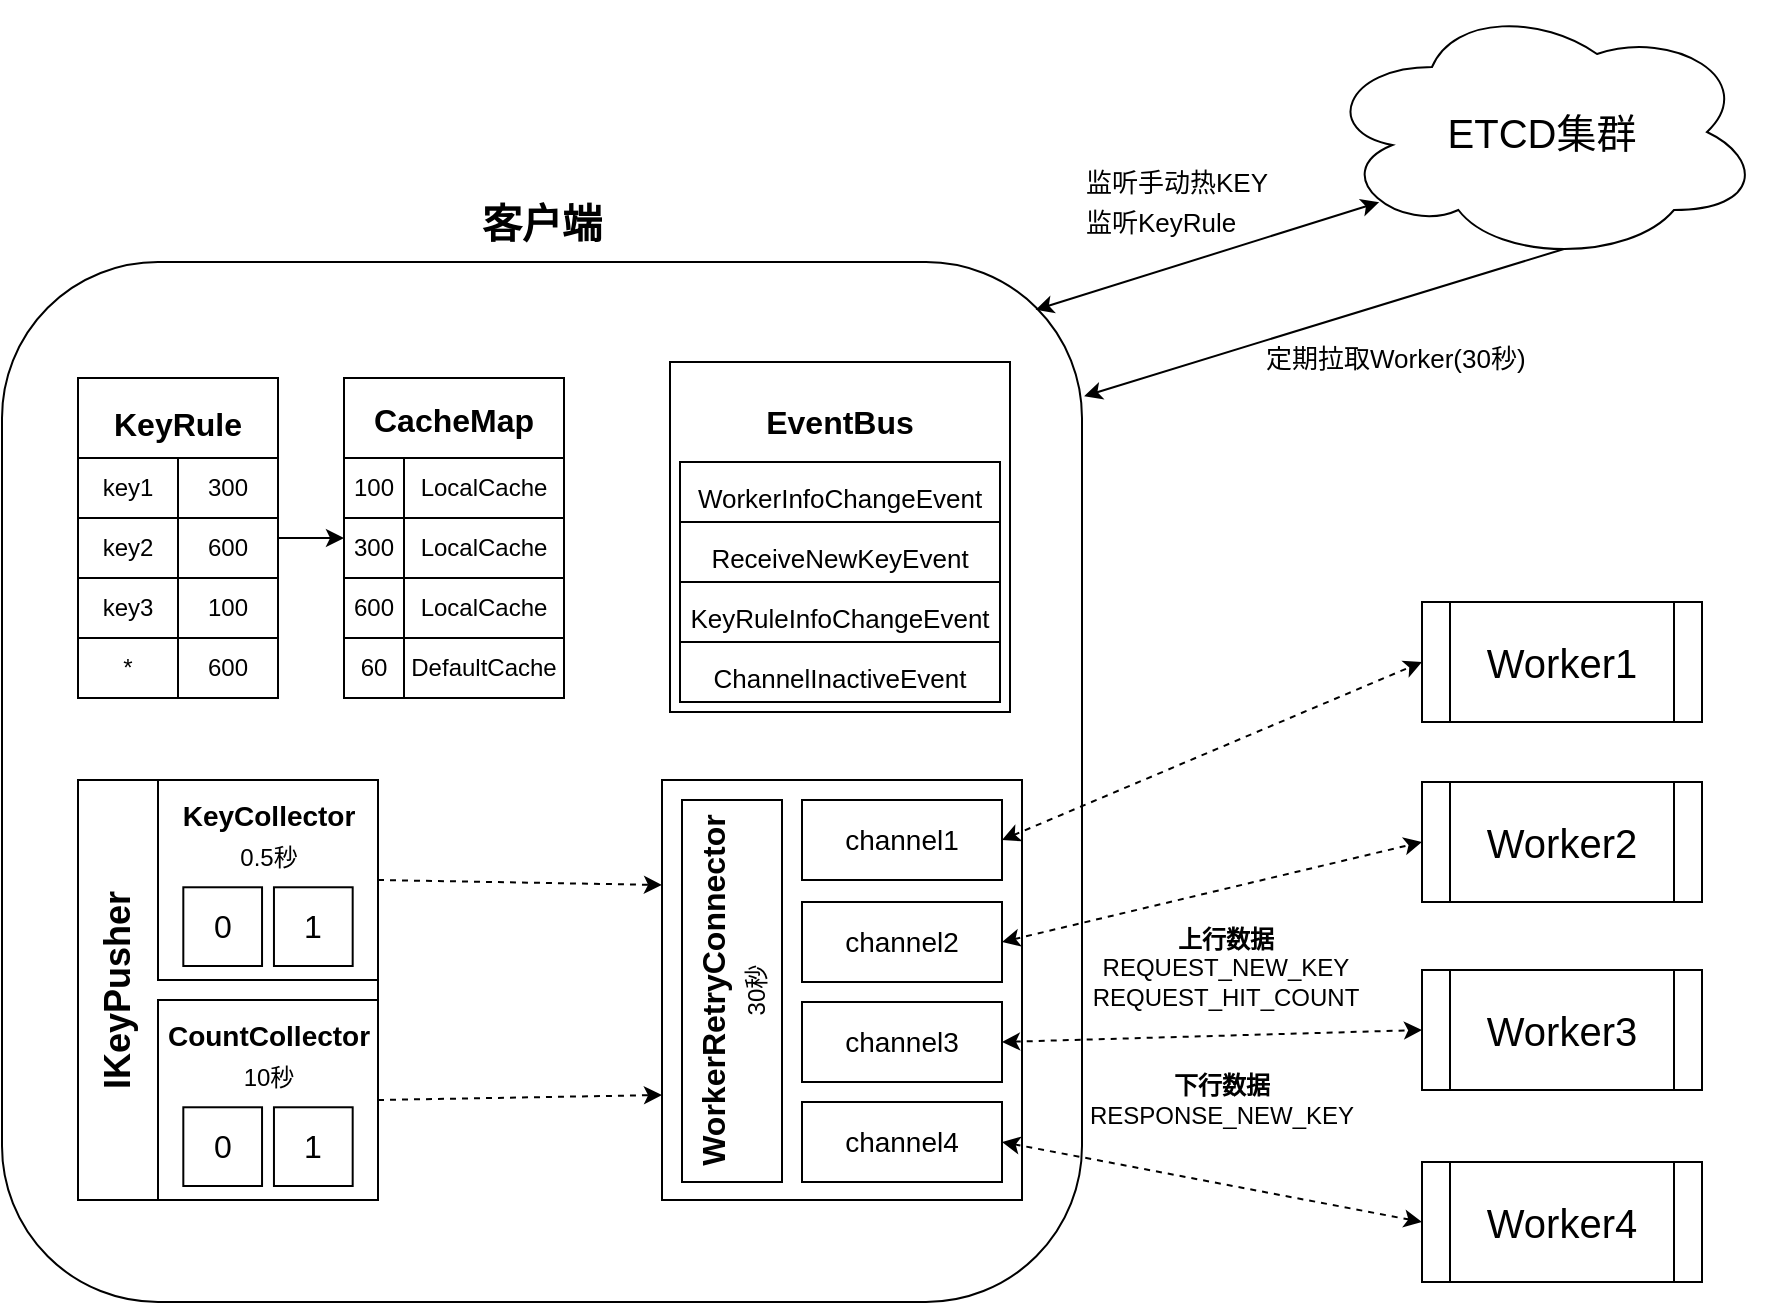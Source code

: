 <mxfile>
    <diagram id="_C3jwkIyfLwxxE6YbAVJ" name="Page-1">
        <mxGraphModel dx="898" dy="555" grid="1" gridSize="10" guides="1" tooltips="1" connect="1" arrows="1" fold="1" page="1" pageScale="1" pageWidth="850" pageHeight="1100" math="0" shadow="0">
            <root>
                <mxCell id="0"/>
                <mxCell id="1" parent="0"/>
                <mxCell id="29" value="" style="rounded=1;whiteSpace=wrap;html=1;fontSize=20;" parent="1" vertex="1">
                    <mxGeometry x="250" y="160" width="540" height="520" as="geometry"/>
                </mxCell>
                <mxCell id="22" value="Worker1" style="shape=process;whiteSpace=wrap;html=1;backgroundOutline=1;fontSize=20;" parent="1" vertex="1">
                    <mxGeometry x="960" y="330" width="140" height="60" as="geometry"/>
                </mxCell>
                <mxCell id="23" value="ETCD集群" style="ellipse;shape=cloud;whiteSpace=wrap;html=1;fontSize=20;" parent="1" vertex="1">
                    <mxGeometry x="910" y="30" width="220" height="130" as="geometry"/>
                </mxCell>
                <mxCell id="24" value="Worker2" style="shape=process;whiteSpace=wrap;html=1;backgroundOutline=1;fontSize=20;" parent="1" vertex="1">
                    <mxGeometry x="960" y="420" width="140" height="60" as="geometry"/>
                </mxCell>
                <mxCell id="25" value="Worker4" style="shape=process;whiteSpace=wrap;html=1;backgroundOutline=1;fontSize=20;" parent="1" vertex="1">
                    <mxGeometry x="960" y="610" width="140" height="60" as="geometry"/>
                </mxCell>
                <mxCell id="26" value="Worker3" style="shape=process;whiteSpace=wrap;html=1;backgroundOutline=1;fontSize=20;" parent="1" vertex="1">
                    <mxGeometry x="960" y="514" width="140" height="60" as="geometry"/>
                </mxCell>
                <mxCell id="31" value="" style="endArrow=classic;startArrow=classic;html=1;fontSize=20;entryX=0.13;entryY=0.77;entryDx=0;entryDy=0;entryPerimeter=0;exitX=0.957;exitY=0.046;exitDx=0;exitDy=0;exitPerimeter=0;" parent="1" source="29" target="23" edge="1">
                    <mxGeometry width="50" height="50" relative="1" as="geometry">
                        <mxPoint x="760" y="186" as="sourcePoint"/>
                        <mxPoint x="850" y="50" as="targetPoint"/>
                    </mxGeometry>
                </mxCell>
                <mxCell id="32" value="监听手动热KEY" style="text;html=1;strokeColor=none;fillColor=none;align=left;verticalAlign=middle;whiteSpace=wrap;rounded=0;fontSize=13;" parent="1" vertex="1">
                    <mxGeometry x="790" y="110" width="120" height="20" as="geometry"/>
                </mxCell>
                <mxCell id="33" value="监听KeyRule" style="text;html=1;strokeColor=none;fillColor=none;align=left;verticalAlign=middle;whiteSpace=wrap;rounded=0;fontSize=13;" parent="1" vertex="1">
                    <mxGeometry x="790" y="130" width="120" height="20" as="geometry"/>
                </mxCell>
                <mxCell id="34" value="" style="endArrow=classic;html=1;fontSize=13;entryX=1.002;entryY=0.129;entryDx=0;entryDy=0;entryPerimeter=0;exitX=0.55;exitY=0.95;exitDx=0;exitDy=0;exitPerimeter=0;" parent="1" source="23" target="29" edge="1">
                    <mxGeometry width="50" height="50" relative="1" as="geometry">
                        <mxPoint x="580" y="160" as="sourcePoint"/>
                        <mxPoint x="630" y="110" as="targetPoint"/>
                    </mxGeometry>
                </mxCell>
                <mxCell id="35" value="定期拉取Worker(30秒)" style="text;html=1;strokeColor=none;fillColor=none;align=left;verticalAlign=middle;whiteSpace=wrap;rounded=0;fontSize=13;" parent="1" vertex="1">
                    <mxGeometry x="880" y="198" width="160" height="20" as="geometry"/>
                </mxCell>
                <mxCell id="44" value="" style="group" parent="1" vertex="1" connectable="0">
                    <mxGeometry x="584" y="210" width="170" height="175" as="geometry"/>
                </mxCell>
                <mxCell id="36" value="" style="rounded=0;whiteSpace=wrap;html=1;fontSize=13;align=left;" parent="44" vertex="1">
                    <mxGeometry width="170" height="175" as="geometry"/>
                </mxCell>
                <mxCell id="39" value="EventBus" style="text;html=1;strokeColor=none;fillColor=none;align=center;verticalAlign=middle;whiteSpace=wrap;rounded=0;fontSize=16;fontStyle=1" parent="44" vertex="1">
                    <mxGeometry x="25" y="15" width="120" height="30" as="geometry"/>
                </mxCell>
                <mxCell id="40" value="&lt;span style=&quot;font-size: 13px&quot;&gt;WorkerInfoChangeEvent&lt;/span&gt;" style="rounded=0;whiteSpace=wrap;html=1;fontSize=20;align=center;" parent="44" vertex="1">
                    <mxGeometry x="5" y="50" width="160" height="30" as="geometry"/>
                </mxCell>
                <mxCell id="41" value="&lt;span style=&quot;font-size: 13px&quot;&gt;ReceiveNewKeyEvent&lt;/span&gt;" style="rounded=0;whiteSpace=wrap;html=1;fontSize=20;align=center;" parent="44" vertex="1">
                    <mxGeometry x="5" y="80" width="160" height="30" as="geometry"/>
                </mxCell>
                <mxCell id="42" value="&lt;span style=&quot;font-size: 13px&quot;&gt;KeyRuleInfoChangeEvent&lt;/span&gt;" style="rounded=0;whiteSpace=wrap;html=1;fontSize=20;align=center;" parent="44" vertex="1">
                    <mxGeometry x="5" y="110" width="160" height="30" as="geometry"/>
                </mxCell>
                <mxCell id="43" value="&lt;span style=&quot;font-size: 13px&quot;&gt;ChannelInactiveEvent&lt;/span&gt;" style="rounded=0;whiteSpace=wrap;html=1;fontSize=20;align=center;" parent="44" vertex="1">
                    <mxGeometry x="5" y="140" width="160" height="30" as="geometry"/>
                </mxCell>
                <mxCell id="45" value="" style="group" parent="1" vertex="1" connectable="0">
                    <mxGeometry x="389" y="185" width="180" height="175" as="geometry"/>
                </mxCell>
                <mxCell id="12" value="" style="rounded=0;whiteSpace=wrap;html=1;fontSize=16;" parent="45" vertex="1">
                    <mxGeometry x="32" y="33" width="110" height="160" as="geometry"/>
                </mxCell>
                <mxCell id="13" value="100" style="rounded=0;whiteSpace=wrap;html=1;fontSize=12;" parent="45" vertex="1">
                    <mxGeometry x="32" y="73" width="30" height="30" as="geometry"/>
                </mxCell>
                <mxCell id="14" value="LocalCache" style="rounded=0;whiteSpace=wrap;html=1;fontSize=12;" parent="45" vertex="1">
                    <mxGeometry x="62" y="73" width="80" height="30" as="geometry"/>
                </mxCell>
                <mxCell id="15" value="300" style="rounded=0;whiteSpace=wrap;html=1;fontSize=12;" parent="45" vertex="1">
                    <mxGeometry x="32" y="103" width="30" height="30" as="geometry"/>
                </mxCell>
                <mxCell id="16" value="LocalCache" style="rounded=0;whiteSpace=wrap;html=1;fontSize=12;" parent="45" vertex="1">
                    <mxGeometry x="62" y="103" width="80" height="30" as="geometry"/>
                </mxCell>
                <mxCell id="17" value="600" style="rounded=0;whiteSpace=wrap;html=1;fontSize=12;" parent="45" vertex="1">
                    <mxGeometry x="32" y="133" width="30" height="30" as="geometry"/>
                </mxCell>
                <mxCell id="18" value="LocalCache" style="rounded=0;whiteSpace=wrap;html=1;fontSize=12;" parent="45" vertex="1">
                    <mxGeometry x="62" y="133" width="80" height="30" as="geometry"/>
                </mxCell>
                <mxCell id="19" value="60" style="rounded=0;whiteSpace=wrap;html=1;fontSize=12;" parent="45" vertex="1">
                    <mxGeometry x="32" y="163" width="30" height="30" as="geometry"/>
                </mxCell>
                <mxCell id="20" value="DefaultCache" style="rounded=0;whiteSpace=wrap;html=1;fontSize=12;" parent="45" vertex="1">
                    <mxGeometry x="62" y="163" width="80" height="30" as="geometry"/>
                </mxCell>
                <mxCell id="21" value="CacheMap" style="text;html=1;strokeColor=none;fillColor=none;align=center;verticalAlign=middle;whiteSpace=wrap;rounded=0;fontSize=16;fontStyle=1" parent="45" vertex="1">
                    <mxGeometry x="67" y="44" width="40" height="20" as="geometry"/>
                </mxCell>
                <mxCell id="46" value="" style="group" parent="1" vertex="1" connectable="0">
                    <mxGeometry x="288" y="198" width="140" height="180" as="geometry"/>
                </mxCell>
                <mxCell id="10" value="" style="rounded=0;whiteSpace=wrap;html=1;fontSize=16;" parent="46" vertex="1">
                    <mxGeometry y="20" width="100" height="160" as="geometry"/>
                </mxCell>
                <mxCell id="2" value="key1" style="rounded=0;whiteSpace=wrap;html=1;fontSize=12;" parent="46" vertex="1">
                    <mxGeometry y="60" width="50" height="30" as="geometry"/>
                </mxCell>
                <mxCell id="3" value="300" style="rounded=0;whiteSpace=wrap;html=1;fontSize=12;" parent="46" vertex="1">
                    <mxGeometry x="50" y="60" width="50" height="30" as="geometry"/>
                </mxCell>
                <mxCell id="4" value="key2" style="rounded=0;whiteSpace=wrap;html=1;fontSize=12;" parent="46" vertex="1">
                    <mxGeometry y="90" width="50" height="30" as="geometry"/>
                </mxCell>
                <mxCell id="5" value="600" style="rounded=0;whiteSpace=wrap;html=1;fontSize=12;" parent="46" vertex="1">
                    <mxGeometry x="50" y="90" width="50" height="30" as="geometry"/>
                </mxCell>
                <mxCell id="6" value="key3" style="rounded=0;whiteSpace=wrap;html=1;fontSize=12;" parent="46" vertex="1">
                    <mxGeometry y="120" width="50" height="30" as="geometry"/>
                </mxCell>
                <mxCell id="7" value="100" style="rounded=0;whiteSpace=wrap;html=1;fontSize=12;" parent="46" vertex="1">
                    <mxGeometry x="50" y="120" width="50" height="30" as="geometry"/>
                </mxCell>
                <mxCell id="8" value="*" style="rounded=0;whiteSpace=wrap;html=1;fontSize=12;" parent="46" vertex="1">
                    <mxGeometry y="150" width="50" height="30" as="geometry"/>
                </mxCell>
                <mxCell id="9" value="600" style="rounded=0;whiteSpace=wrap;html=1;fontSize=12;" parent="46" vertex="1">
                    <mxGeometry x="50" y="150" width="50" height="30" as="geometry"/>
                </mxCell>
                <mxCell id="11" value="KeyRule" style="text;html=1;strokeColor=none;fillColor=none;align=center;verticalAlign=middle;whiteSpace=wrap;rounded=0;fontSize=16;fontStyle=1" parent="46" vertex="1">
                    <mxGeometry x="30" y="33" width="40" height="20" as="geometry"/>
                </mxCell>
                <mxCell id="86" value="" style="group" parent="1" vertex="1" connectable="0">
                    <mxGeometry x="580" y="419" width="180" height="210" as="geometry"/>
                </mxCell>
                <mxCell id="81" value="" style="rounded=0;whiteSpace=wrap;html=1;fontSize=14;align=center;" parent="86" vertex="1">
                    <mxGeometry width="180" height="210" as="geometry"/>
                </mxCell>
                <mxCell id="82" value="channel1" style="rounded=0;whiteSpace=wrap;html=1;fontSize=14;align=center;" parent="86" vertex="1">
                    <mxGeometry x="70" y="10" width="100" height="40" as="geometry"/>
                </mxCell>
                <mxCell id="83" value="channel2" style="rounded=0;whiteSpace=wrap;html=1;fontSize=14;align=center;" parent="86" vertex="1">
                    <mxGeometry x="70" y="61" width="100" height="40" as="geometry"/>
                </mxCell>
                <mxCell id="73" value="WorkerRetryConnector&lt;br style=&quot;font-size: 16px&quot;&gt;&lt;span style=&quot;font-weight: normal&quot;&gt;&lt;font style=&quot;font-size: 12px&quot;&gt;30秒&lt;/font&gt;&lt;/span&gt;" style="rounded=0;whiteSpace=wrap;html=1;fontSize=16;align=center;horizontal=0;fontStyle=1" parent="86" vertex="1">
                    <mxGeometry x="10" y="10" width="50" height="191" as="geometry"/>
                </mxCell>
                <mxCell id="84" value="channel3" style="rounded=0;whiteSpace=wrap;html=1;fontSize=14;align=center;" parent="86" vertex="1">
                    <mxGeometry x="70" y="111" width="100" height="40" as="geometry"/>
                </mxCell>
                <mxCell id="85" value="channel4" style="rounded=0;whiteSpace=wrap;html=1;fontSize=14;align=center;" parent="86" vertex="1">
                    <mxGeometry x="70" y="161" width="100" height="40" as="geometry"/>
                </mxCell>
                <mxCell id="87" value="" style="endArrow=classic;html=1;dashed=1;fontSize=14;exitX=1;exitY=0.5;exitDx=0;exitDy=0;entryX=0;entryY=0.25;entryDx=0;entryDy=0;" parent="1" source="93" target="81" edge="1">
                    <mxGeometry width="50" height="50" relative="1" as="geometry">
                        <mxPoint x="520" y="821" as="sourcePoint"/>
                        <mxPoint x="630" y="430" as="targetPoint"/>
                    </mxGeometry>
                </mxCell>
                <mxCell id="88" value="" style="endArrow=classic;html=1;dashed=1;fontSize=14;exitX=1;exitY=0.5;exitDx=0;exitDy=0;entryX=0;entryY=0.75;entryDx=0;entryDy=0;" parent="1" source="104" target="81" edge="1">
                    <mxGeometry width="50" height="50" relative="1" as="geometry">
                        <mxPoint x="520" y="951" as="sourcePoint"/>
                        <mxPoint x="630" y="430" as="targetPoint"/>
                    </mxGeometry>
                </mxCell>
                <mxCell id="61" value="" style="endArrow=classic;html=1;fontSize=16;entryX=0;entryY=0.5;entryDx=0;entryDy=0;dashed=1;exitX=1;exitY=0.5;exitDx=0;exitDy=0;startArrow=classic;startFill=1;" parent="1" source="82" target="22" edge="1">
                    <mxGeometry width="50" height="50" relative="1" as="geometry">
                        <mxPoint x="810" y="410" as="sourcePoint"/>
                        <mxPoint x="830" y="480" as="targetPoint"/>
                    </mxGeometry>
                </mxCell>
                <mxCell id="62" value="" style="endArrow=classic;html=1;fontSize=16;entryX=0;entryY=0.5;entryDx=0;entryDy=0;dashed=1;exitX=1;exitY=0.5;exitDx=0;exitDy=0;startArrow=classic;startFill=1;" parent="1" source="83" target="24" edge="1">
                    <mxGeometry width="50" height="50" relative="1" as="geometry">
                        <mxPoint x="820" y="470" as="sourcePoint"/>
                        <mxPoint x="970" y="370" as="targetPoint"/>
                    </mxGeometry>
                </mxCell>
                <mxCell id="63" value="" style="endArrow=classic;html=1;fontSize=16;entryX=0;entryY=0.5;entryDx=0;entryDy=0;dashed=1;exitX=1;exitY=0.5;exitDx=0;exitDy=0;startArrow=classic;startFill=1;" parent="1" source="84" target="26" edge="1">
                    <mxGeometry width="50" height="50" relative="1" as="geometry">
                        <mxPoint x="830" y="560" as="sourcePoint"/>
                        <mxPoint x="970" y="460" as="targetPoint"/>
                    </mxGeometry>
                </mxCell>
                <mxCell id="64" value="" style="endArrow=classic;html=1;fontSize=16;entryX=0;entryY=0.5;entryDx=0;entryDy=0;dashed=1;exitX=1;exitY=0.5;exitDx=0;exitDy=0;startArrow=classic;startFill=1;" parent="1" source="85" target="25" edge="1">
                    <mxGeometry width="50" height="50" relative="1" as="geometry">
                        <mxPoint x="830" y="630" as="sourcePoint"/>
                        <mxPoint x="970" y="554" as="targetPoint"/>
                    </mxGeometry>
                </mxCell>
                <mxCell id="89" value="&lt;b style=&quot;font-size: 12px;&quot;&gt;上行数据&lt;/b&gt;&lt;br style=&quot;font-size: 12px;&quot;&gt;REQUEST_NEW_KEY&lt;br style=&quot;font-size: 12px;&quot;&gt;REQUEST_HIT_COUNT" style="text;html=1;strokeColor=none;fillColor=none;align=center;verticalAlign=middle;whiteSpace=wrap;rounded=0;fontSize=12;" parent="1" vertex="1">
                    <mxGeometry x="782" y="490" width="160" height="45" as="geometry"/>
                </mxCell>
                <mxCell id="90" value="&lt;b style=&quot;font-size: 12px;&quot;&gt;下行数据&lt;/b&gt;&lt;br style=&quot;font-size: 12px;&quot;&gt;RESPONSE_NEW_KEY" style="text;html=1;strokeColor=none;fillColor=none;align=center;verticalAlign=middle;whiteSpace=wrap;rounded=0;fontSize=12;" parent="1" vertex="1">
                    <mxGeometry x="780" y="556" width="160" height="45" as="geometry"/>
                </mxCell>
                <mxCell id="70" value="" style="rounded=0;whiteSpace=wrap;html=1;fontSize=16;align=center;" parent="1" vertex="1">
                    <mxGeometry x="288" y="419" width="150" height="210" as="geometry"/>
                </mxCell>
                <mxCell id="71" value="IKeyPusher" style="text;html=1;strokeColor=none;fillColor=none;align=center;verticalAlign=middle;whiteSpace=wrap;rounded=0;fontSize=18;fontStyle=1;horizontal=0;" parent="1" vertex="1">
                    <mxGeometry x="288" y="464" width="40" height="120" as="geometry"/>
                </mxCell>
                <mxCell id="92" value="" style="group" parent="1" vertex="1" connectable="0">
                    <mxGeometry x="430" y="420" width="150" height="120" as="geometry"/>
                </mxCell>
                <mxCell id="93" value="" style="rounded=0;whiteSpace=wrap;html=1;fontSize=20;align=left;" parent="92" vertex="1">
                    <mxGeometry x="-102" y="-1" width="110" height="100" as="geometry"/>
                </mxCell>
                <mxCell id="94" value="&lt;font&gt;&lt;span style=&quot;font-size: 14px&quot;&gt;KeyCollector&lt;/span&gt;&lt;br&gt;&lt;span style=&quot;font-weight: normal&quot;&gt;&lt;font style=&quot;font-size: 12px&quot;&gt;0.5秒&lt;/font&gt;&lt;/span&gt;&lt;/font&gt;" style="text;html=1;strokeColor=none;fillColor=none;align=center;verticalAlign=middle;whiteSpace=wrap;rounded=0;fontSize=16;fontStyle=1" parent="92" vertex="1">
                    <mxGeometry x="-79.5" y="15.091" width="65" height="21.818" as="geometry"/>
                </mxCell>
                <mxCell id="95" value="0" style="whiteSpace=wrap;html=1;aspect=fixed;rounded=0;fontSize=16;align=center;" parent="92" vertex="1">
                    <mxGeometry x="-89.34" y="52.64" width="39.36" height="39.36" as="geometry"/>
                </mxCell>
                <mxCell id="96" value="1" style="whiteSpace=wrap;html=1;aspect=fixed;rounded=0;fontSize=16;align=center;" parent="92" vertex="1">
                    <mxGeometry x="-44.02" y="52.64" width="39.36" height="39.36" as="geometry"/>
                </mxCell>
                <mxCell id="103" value="" style="group" parent="1" vertex="1" connectable="0">
                    <mxGeometry x="430" y="530" width="150" height="120" as="geometry"/>
                </mxCell>
                <mxCell id="104" value="" style="rounded=0;whiteSpace=wrap;html=1;fontSize=20;align=left;" parent="103" vertex="1">
                    <mxGeometry x="-102" y="-1" width="110" height="100" as="geometry"/>
                </mxCell>
                <mxCell id="105" value="&lt;font&gt;&lt;span style=&quot;font-size: 14px&quot;&gt;CountCollector&lt;/span&gt;&lt;br&gt;&lt;span style=&quot;font-weight: normal&quot;&gt;&lt;font style=&quot;font-size: 12px&quot;&gt;10秒&lt;/font&gt;&lt;/span&gt;&lt;/font&gt;" style="text;html=1;strokeColor=none;fillColor=none;align=center;verticalAlign=middle;whiteSpace=wrap;rounded=0;fontSize=16;fontStyle=1" parent="103" vertex="1">
                    <mxGeometry x="-79.5" y="15.091" width="65" height="21.818" as="geometry"/>
                </mxCell>
                <mxCell id="106" value="0" style="whiteSpace=wrap;html=1;aspect=fixed;rounded=0;fontSize=16;align=center;" parent="103" vertex="1">
                    <mxGeometry x="-89.34" y="52.64" width="39.36" height="39.36" as="geometry"/>
                </mxCell>
                <mxCell id="107" value="1" style="whiteSpace=wrap;html=1;aspect=fixed;rounded=0;fontSize=16;align=center;" parent="103" vertex="1">
                    <mxGeometry x="-44.02" y="52.64" width="39.36" height="39.36" as="geometry"/>
                </mxCell>
                <mxCell id="110" value="" style="endArrow=classic;html=1;exitX=1;exitY=0.5;exitDx=0;exitDy=0;entryX=0;entryY=0.5;entryDx=0;entryDy=0;" edge="1" parent="1" source="10" target="12">
                    <mxGeometry width="50" height="50" relative="1" as="geometry">
                        <mxPoint x="462" y="258" as="sourcePoint"/>
                        <mxPoint x="512" y="208" as="targetPoint"/>
                    </mxGeometry>
                </mxCell>
                <mxCell id="112" value="客户端" style="text;html=1;strokeColor=none;fillColor=none;align=center;verticalAlign=middle;whiteSpace=wrap;rounded=0;fontStyle=1;fontSize=20;" vertex="1" parent="1">
                    <mxGeometry x="465" y="130" width="110" height="20" as="geometry"/>
                </mxCell>
            </root>
        </mxGraphModel>
    </diagram>
</mxfile>